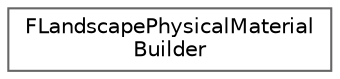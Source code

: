 digraph "Graphical Class Hierarchy"
{
 // INTERACTIVE_SVG=YES
 // LATEX_PDF_SIZE
  bgcolor="transparent";
  edge [fontname=Helvetica,fontsize=10,labelfontname=Helvetica,labelfontsize=10];
  node [fontname=Helvetica,fontsize=10,shape=box,height=0.2,width=0.4];
  rankdir="LR";
  Node0 [id="Node000000",label="FLandscapePhysicalMaterial\lBuilder",height=0.2,width=0.4,color="grey40", fillcolor="white", style="filled",URL="$d2/dd6/classFLandscapePhysicalMaterialBuilder.html",tooltip="Helper class used to Build or monitor Landscape Physical Material."];
}

